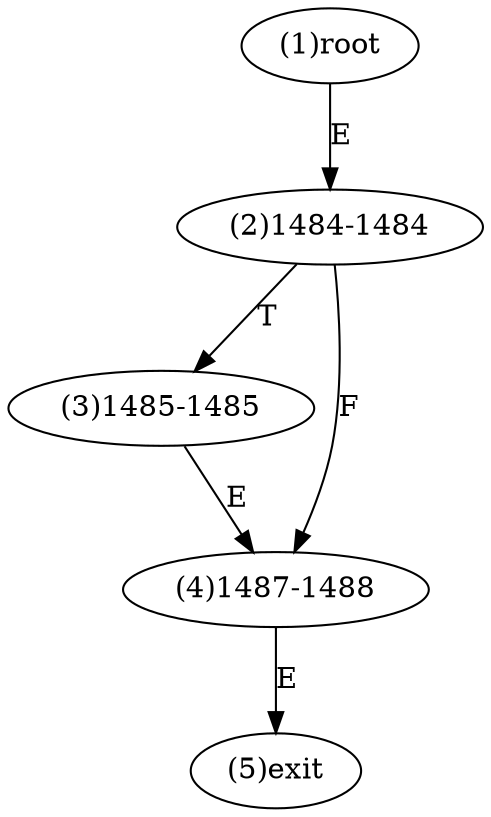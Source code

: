 digraph "" { 
1[ label="(1)root"];
2[ label="(2)1484-1484"];
3[ label="(3)1485-1485"];
4[ label="(4)1487-1488"];
5[ label="(5)exit"];
1->2[ label="E"];
2->4[ label="F"];
2->3[ label="T"];
3->4[ label="E"];
4->5[ label="E"];
}